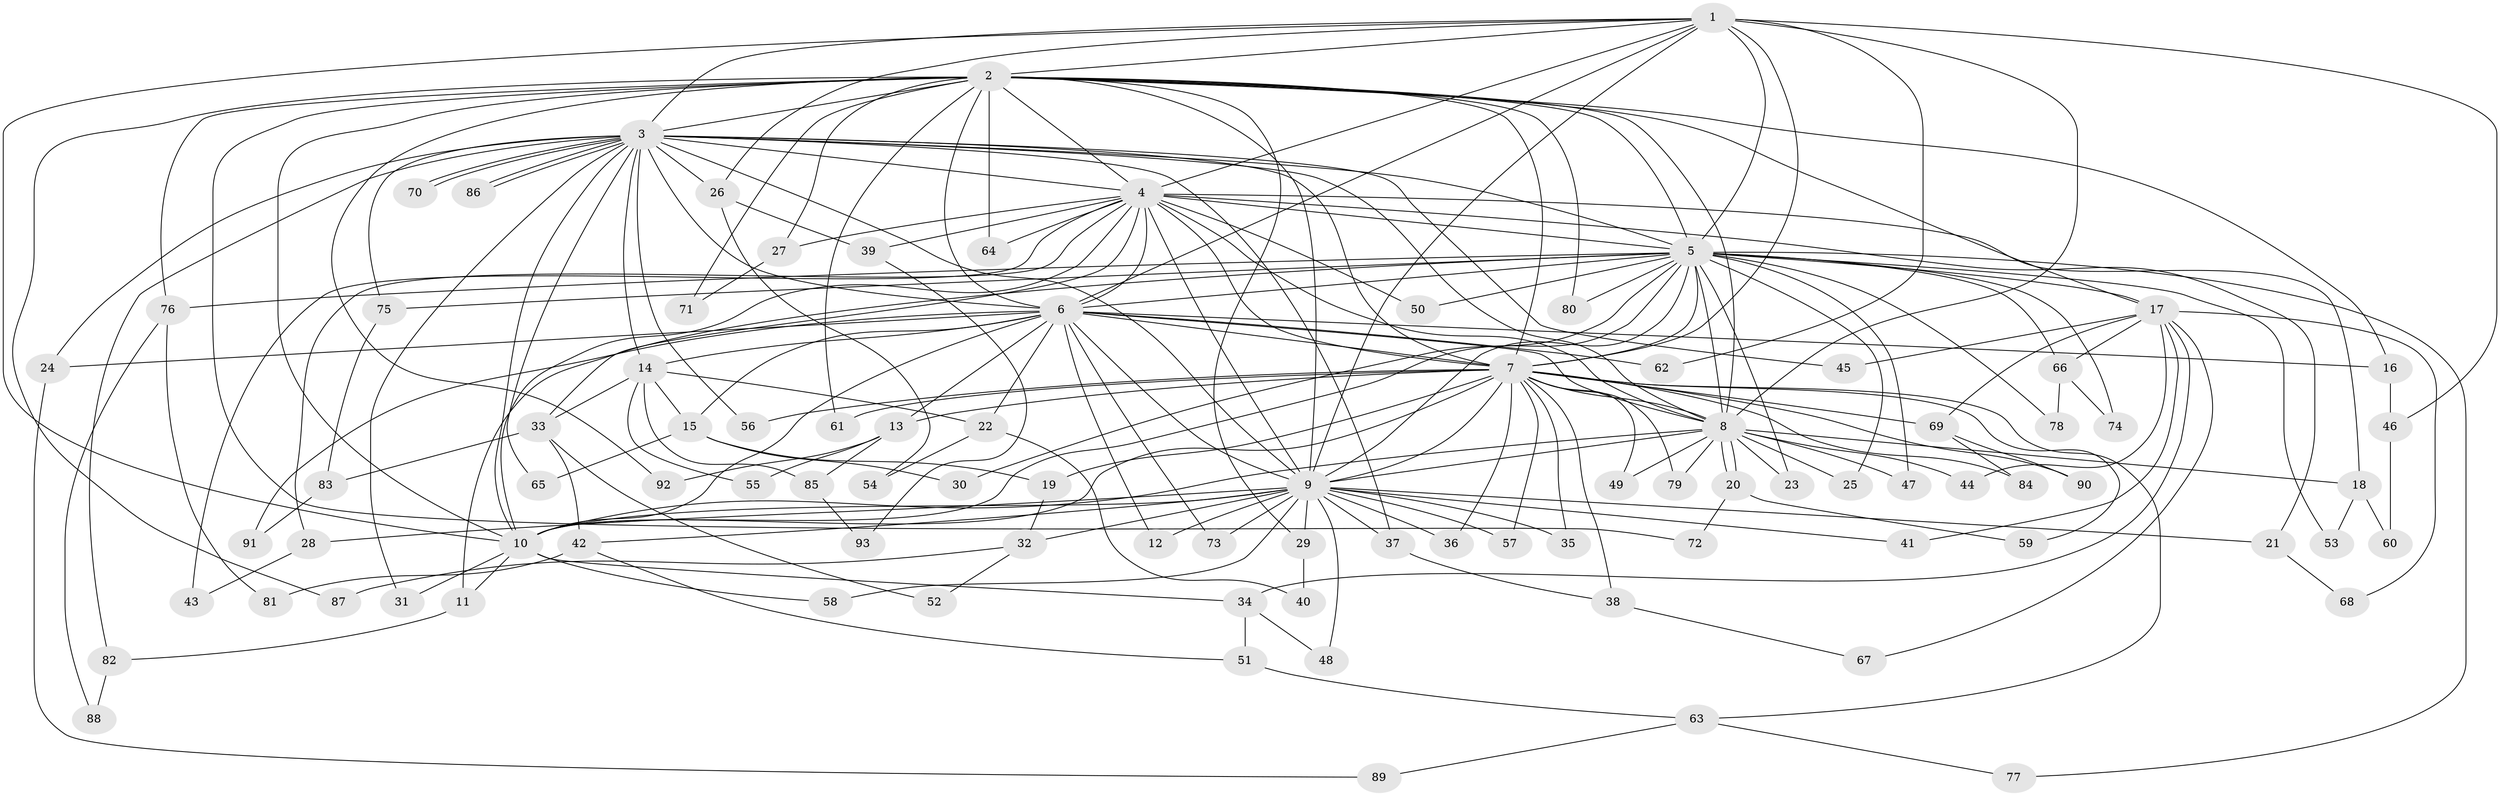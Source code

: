 // coarse degree distribution, {31: 0.02127659574468085, 2: 0.40425531914893614, 4: 0.10638297872340426, 1: 0.14893617021276595, 7: 0.0425531914893617, 5: 0.0425531914893617, 8: 0.0425531914893617, 3: 0.0851063829787234, 6: 0.02127659574468085, 15: 0.02127659574468085, 18: 0.02127659574468085, 17: 0.02127659574468085, 14: 0.02127659574468085}
// Generated by graph-tools (version 1.1) at 2025/48/03/06/25 01:48:57]
// undirected, 93 vertices, 211 edges
graph export_dot {
graph [start="1"]
  node [color=gray90,style=filled];
  1;
  2;
  3;
  4;
  5;
  6;
  7;
  8;
  9;
  10;
  11;
  12;
  13;
  14;
  15;
  16;
  17;
  18;
  19;
  20;
  21;
  22;
  23;
  24;
  25;
  26;
  27;
  28;
  29;
  30;
  31;
  32;
  33;
  34;
  35;
  36;
  37;
  38;
  39;
  40;
  41;
  42;
  43;
  44;
  45;
  46;
  47;
  48;
  49;
  50;
  51;
  52;
  53;
  54;
  55;
  56;
  57;
  58;
  59;
  60;
  61;
  62;
  63;
  64;
  65;
  66;
  67;
  68;
  69;
  70;
  71;
  72;
  73;
  74;
  75;
  76;
  77;
  78;
  79;
  80;
  81;
  82;
  83;
  84;
  85;
  86;
  87;
  88;
  89;
  90;
  91;
  92;
  93;
  1 -- 2;
  1 -- 3;
  1 -- 4;
  1 -- 5;
  1 -- 6;
  1 -- 7;
  1 -- 8;
  1 -- 9;
  1 -- 10;
  1 -- 26;
  1 -- 46;
  1 -- 62;
  2 -- 3;
  2 -- 4;
  2 -- 5;
  2 -- 6;
  2 -- 7;
  2 -- 8;
  2 -- 9;
  2 -- 10;
  2 -- 16;
  2 -- 17;
  2 -- 27;
  2 -- 29;
  2 -- 61;
  2 -- 64;
  2 -- 71;
  2 -- 72;
  2 -- 76;
  2 -- 80;
  2 -- 87;
  2 -- 92;
  3 -- 4;
  3 -- 5;
  3 -- 6;
  3 -- 7;
  3 -- 8;
  3 -- 9;
  3 -- 10;
  3 -- 14;
  3 -- 24;
  3 -- 26;
  3 -- 31;
  3 -- 37;
  3 -- 45;
  3 -- 56;
  3 -- 65;
  3 -- 70;
  3 -- 70;
  3 -- 75;
  3 -- 82;
  3 -- 86;
  3 -- 86;
  4 -- 5;
  4 -- 6;
  4 -- 7;
  4 -- 8;
  4 -- 9;
  4 -- 10;
  4 -- 18;
  4 -- 21;
  4 -- 27;
  4 -- 28;
  4 -- 33;
  4 -- 39;
  4 -- 43;
  4 -- 50;
  4 -- 64;
  5 -- 6;
  5 -- 7;
  5 -- 8;
  5 -- 9;
  5 -- 10;
  5 -- 11;
  5 -- 17;
  5 -- 23;
  5 -- 25;
  5 -- 30;
  5 -- 47;
  5 -- 50;
  5 -- 53;
  5 -- 66;
  5 -- 74;
  5 -- 75;
  5 -- 76;
  5 -- 77;
  5 -- 78;
  5 -- 80;
  6 -- 7;
  6 -- 8;
  6 -- 9;
  6 -- 10;
  6 -- 12;
  6 -- 13;
  6 -- 14;
  6 -- 15;
  6 -- 16;
  6 -- 22;
  6 -- 24;
  6 -- 62;
  6 -- 73;
  6 -- 91;
  7 -- 8;
  7 -- 9;
  7 -- 10;
  7 -- 13;
  7 -- 19;
  7 -- 35;
  7 -- 36;
  7 -- 38;
  7 -- 49;
  7 -- 56;
  7 -- 57;
  7 -- 59;
  7 -- 61;
  7 -- 63;
  7 -- 69;
  7 -- 79;
  7 -- 84;
  7 -- 90;
  8 -- 9;
  8 -- 10;
  8 -- 18;
  8 -- 20;
  8 -- 20;
  8 -- 23;
  8 -- 25;
  8 -- 44;
  8 -- 47;
  8 -- 49;
  8 -- 79;
  9 -- 10;
  9 -- 12;
  9 -- 21;
  9 -- 28;
  9 -- 29;
  9 -- 32;
  9 -- 35;
  9 -- 36;
  9 -- 37;
  9 -- 41;
  9 -- 42;
  9 -- 48;
  9 -- 57;
  9 -- 58;
  9 -- 73;
  10 -- 11;
  10 -- 31;
  10 -- 34;
  10 -- 58;
  11 -- 82;
  13 -- 55;
  13 -- 85;
  13 -- 92;
  14 -- 15;
  14 -- 22;
  14 -- 33;
  14 -- 55;
  14 -- 85;
  15 -- 19;
  15 -- 30;
  15 -- 65;
  16 -- 46;
  17 -- 34;
  17 -- 41;
  17 -- 44;
  17 -- 45;
  17 -- 66;
  17 -- 67;
  17 -- 68;
  17 -- 69;
  18 -- 53;
  18 -- 60;
  19 -- 32;
  20 -- 59;
  20 -- 72;
  21 -- 68;
  22 -- 40;
  22 -- 54;
  24 -- 89;
  26 -- 39;
  26 -- 54;
  27 -- 71;
  28 -- 43;
  29 -- 40;
  32 -- 52;
  32 -- 87;
  33 -- 42;
  33 -- 52;
  33 -- 83;
  34 -- 48;
  34 -- 51;
  37 -- 38;
  38 -- 67;
  39 -- 93;
  42 -- 51;
  42 -- 81;
  46 -- 60;
  51 -- 63;
  63 -- 77;
  63 -- 89;
  66 -- 74;
  66 -- 78;
  69 -- 84;
  69 -- 90;
  75 -- 83;
  76 -- 81;
  76 -- 88;
  82 -- 88;
  83 -- 91;
  85 -- 93;
}
